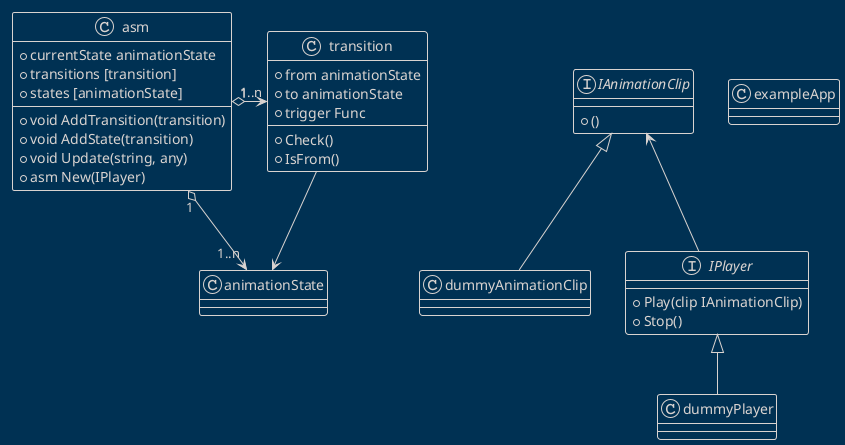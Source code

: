 @startuml
!theme blueprint

interface IAnimationClip {
  + () 
}

class dummyAnimationClip {

}
IAnimationClip <|-- dummyAnimationClip

interface IPlayer {
  + Play(clip IAnimationClip)
  + Stop()
}
IAnimationClip <-- IPlayer

class dummyPlayer
IPlayer <|-- dummyPlayer


class animationState {
}

class transition {
  + from animationState
  + to animationState
  + trigger Func

  + Check()
  + IsFrom()
}
transition --> animationState


class asm {
  + currentState animationState
  + transitions [transition]
  + states [animationState]
  + void AddTransition(transition)
  + void AddState(transition)
  + void Update(string, any)
  + asm New(IPlayer)
}
asm "1" o-> "1..n" animationState
asm "1" o-> "1..n" transition

class exampleApp
@enduml
